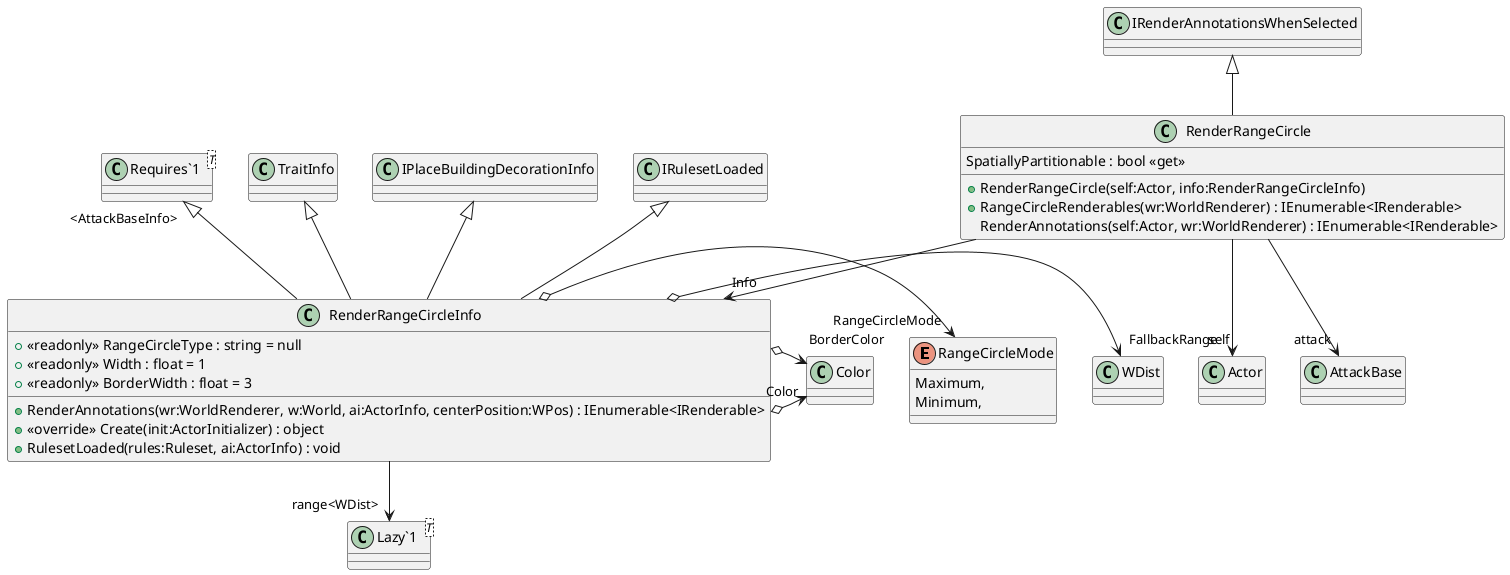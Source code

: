 @startuml
enum RangeCircleMode {
    Maximum,
    Minimum,
}
class RenderRangeCircleInfo {
    + <<readonly>> RangeCircleType : string = null
    + <<readonly>> Width : float = 1
    + <<readonly>> BorderWidth : float = 3
    + RenderAnnotations(wr:WorldRenderer, w:World, ai:ActorInfo, centerPosition:WPos) : IEnumerable<IRenderable>
    + <<override>> Create(init:ActorInitializer) : object
    + RulesetLoaded(rules:Ruleset, ai:ActorInfo) : void
}
class RenderRangeCircle {
    + RenderRangeCircle(self:Actor, info:RenderRangeCircleInfo)
    + RangeCircleRenderables(wr:WorldRenderer) : IEnumerable<IRenderable>
    RenderAnnotations(self:Actor, wr:WorldRenderer) : IEnumerable<IRenderable>
    SpatiallyPartitionable : bool <<get>>
}
class "Requires`1"<T> {
}
class "Lazy`1"<T> {
}
TraitInfo <|-- RenderRangeCircleInfo
IPlaceBuildingDecorationInfo <|-- RenderRangeCircleInfo
IRulesetLoaded <|-- RenderRangeCircleInfo
"Requires`1" "<AttackBaseInfo>" <|-- RenderRangeCircleInfo
RenderRangeCircleInfo o-> "FallbackRange" WDist
RenderRangeCircleInfo o-> "RangeCircleMode" RangeCircleMode
RenderRangeCircleInfo o-> "Color" Color
RenderRangeCircleInfo o-> "BorderColor" Color
RenderRangeCircleInfo --> "range<WDist>" "Lazy`1"
IRenderAnnotationsWhenSelected <|-- RenderRangeCircle
RenderRangeCircle --> "Info" RenderRangeCircleInfo
RenderRangeCircle --> "self" Actor
RenderRangeCircle --> "attack" AttackBase
@enduml
